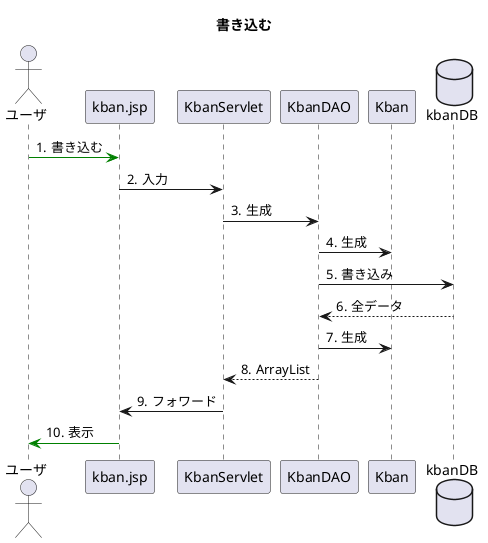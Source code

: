 @startuml
title 書き込む

autonumber "#."

actor ユーザ
participant kban.jsp
participant KbanServlet
participant KbanDAO
participant Kban
database kbanDB

ユーザ -[#green]> kban.jsp:書き込む
kban.jsp -> KbanServlet:入力
KbanServlet -> KbanDAO:生成
KbanDAO -> Kban:生成
KbanDAO -> kbanDB:書き込み
kbanDB --> KbanDAO:全データ
KbanDAO -> Kban:生成
KbanDAO --> KbanServlet:ArrayList
KbanServlet ->kban.jsp:フォワード
kban.jsp -[#green]> ユーザ:表示
@enduml